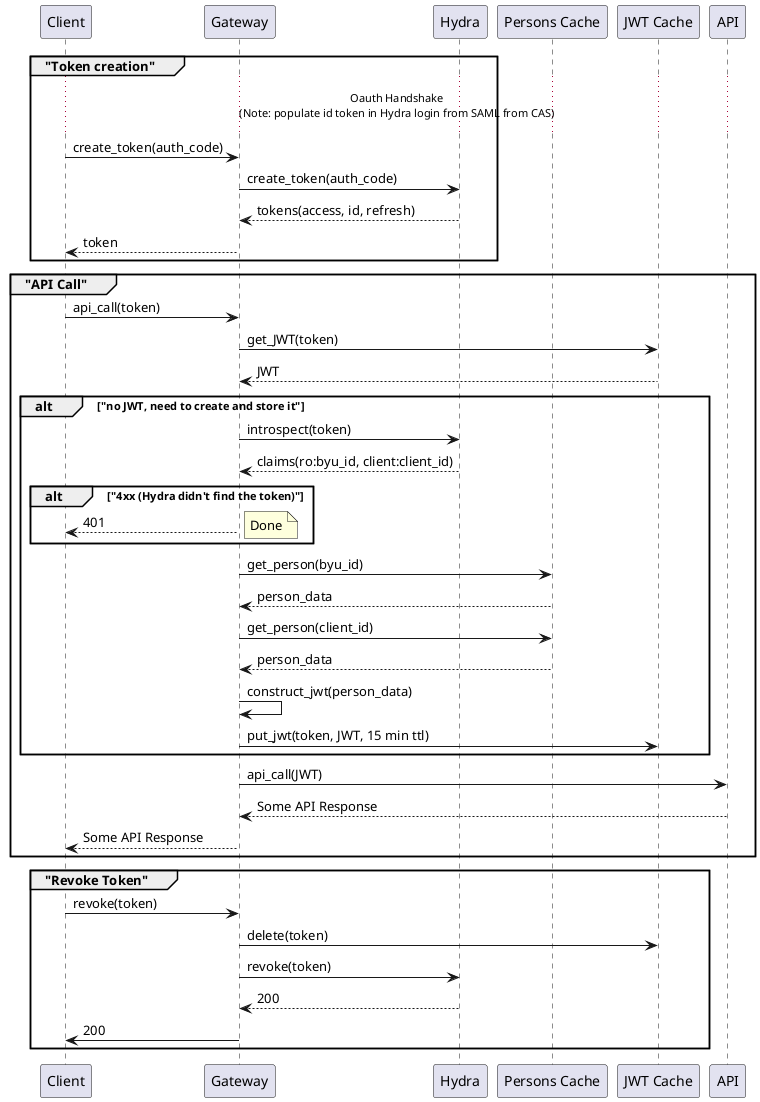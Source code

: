 @startuml tyk-token-and-jwt

participant Client as client
participant Gateway as gw
participant Hydra as hydra
participant "Persons Cache" as persons
participant "JWT Cache" as jwt
participant API as api

group "Token creation"
    ...Oauth Handshake\n(Note: populate id token in Hydra login from SAML from CAS)...
    client -> gw : create_token(auth_code)
    gw -> hydra : create_token(auth_code)
    hydra --> gw : tokens(access, id, refresh)
    gw --> client : token
end

group "API Call"
    client -> gw : api_call(token)
    gw -> jwt : get_JWT(token)
    jwt --> gw : JWT
    alt "no JWT, need to create and store it"
        gw -> hydra : introspect(token)
        hydra --> gw : claims(ro:byu_id, client:client_id)
        alt "4xx (Hydra didn't find the token)"
            gw --> client : 401
            note right: Done
        end
        gw -> persons : get_person(byu_id)
        persons --> gw : person_data
        gw -> persons : get_person(client_id)
        persons --> gw : person_data
        gw -> gw : construct_jwt(person_data)
        gw -> jwt : put_jwt(token, JWT, 15 min ttl)
    end
    gw -> api : api_call(JWT)
    api --> gw : Some API Response
    gw --> client : Some API Response
end

group "Revoke Token"
    client -> gw : revoke(token)
    gw -> jwt : delete(token)
    gw -> hydra : revoke(token)
    hydra --> gw : 200
    gw -> client : 200
end

@enduml